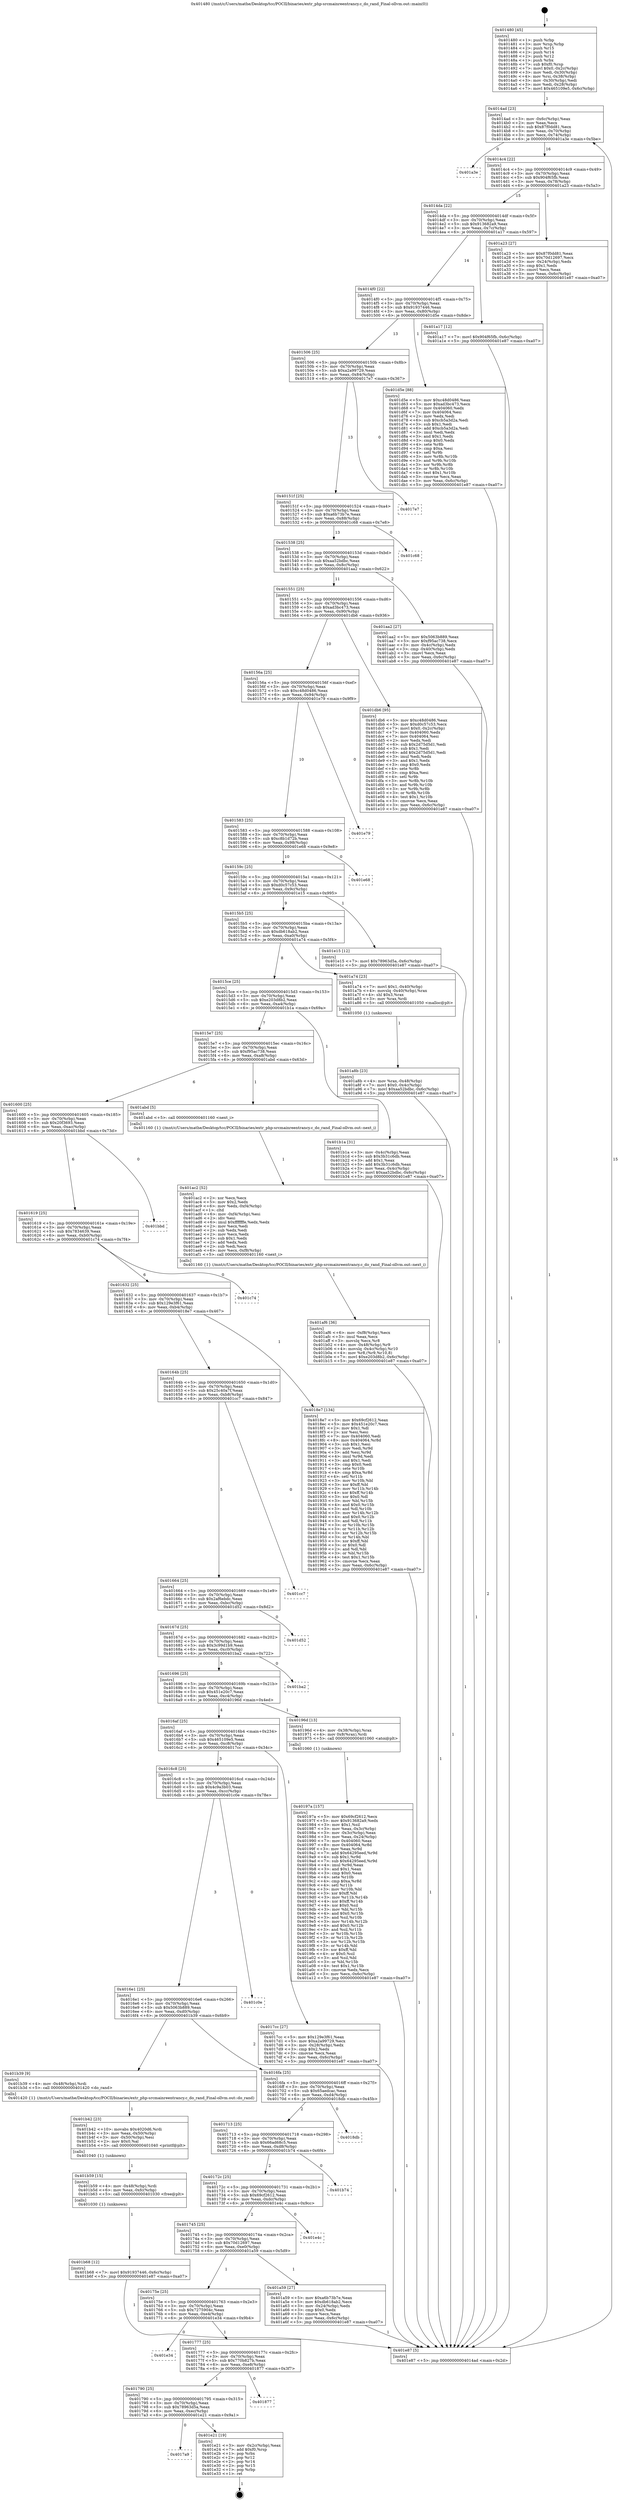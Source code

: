 digraph "0x401480" {
  label = "0x401480 (/mnt/c/Users/mathe/Desktop/tcc/POCII/binaries/extr_php-srcmainreentrancy.c_do_rand_Final-ollvm.out::main(0))"
  labelloc = "t"
  node[shape=record]

  Entry [label="",width=0.3,height=0.3,shape=circle,fillcolor=black,style=filled]
  "0x4014ad" [label="{
     0x4014ad [23]\l
     | [instrs]\l
     &nbsp;&nbsp;0x4014ad \<+3\>: mov -0x6c(%rbp),%eax\l
     &nbsp;&nbsp;0x4014b0 \<+2\>: mov %eax,%ecx\l
     &nbsp;&nbsp;0x4014b2 \<+6\>: sub $0x87f0dd81,%ecx\l
     &nbsp;&nbsp;0x4014b8 \<+3\>: mov %eax,-0x70(%rbp)\l
     &nbsp;&nbsp;0x4014bb \<+3\>: mov %ecx,-0x74(%rbp)\l
     &nbsp;&nbsp;0x4014be \<+6\>: je 0000000000401a3e \<main+0x5be\>\l
  }"]
  "0x401a3e" [label="{
     0x401a3e\l
  }", style=dashed]
  "0x4014c4" [label="{
     0x4014c4 [22]\l
     | [instrs]\l
     &nbsp;&nbsp;0x4014c4 \<+5\>: jmp 00000000004014c9 \<main+0x49\>\l
     &nbsp;&nbsp;0x4014c9 \<+3\>: mov -0x70(%rbp),%eax\l
     &nbsp;&nbsp;0x4014cc \<+5\>: sub $0x904f65fb,%eax\l
     &nbsp;&nbsp;0x4014d1 \<+3\>: mov %eax,-0x78(%rbp)\l
     &nbsp;&nbsp;0x4014d4 \<+6\>: je 0000000000401a23 \<main+0x5a3\>\l
  }"]
  Exit [label="",width=0.3,height=0.3,shape=circle,fillcolor=black,style=filled,peripheries=2]
  "0x401a23" [label="{
     0x401a23 [27]\l
     | [instrs]\l
     &nbsp;&nbsp;0x401a23 \<+5\>: mov $0x87f0dd81,%eax\l
     &nbsp;&nbsp;0x401a28 \<+5\>: mov $0x70d12697,%ecx\l
     &nbsp;&nbsp;0x401a2d \<+3\>: mov -0x24(%rbp),%edx\l
     &nbsp;&nbsp;0x401a30 \<+3\>: cmp $0x1,%edx\l
     &nbsp;&nbsp;0x401a33 \<+3\>: cmovl %ecx,%eax\l
     &nbsp;&nbsp;0x401a36 \<+3\>: mov %eax,-0x6c(%rbp)\l
     &nbsp;&nbsp;0x401a39 \<+5\>: jmp 0000000000401e87 \<main+0xa07\>\l
  }"]
  "0x4014da" [label="{
     0x4014da [22]\l
     | [instrs]\l
     &nbsp;&nbsp;0x4014da \<+5\>: jmp 00000000004014df \<main+0x5f\>\l
     &nbsp;&nbsp;0x4014df \<+3\>: mov -0x70(%rbp),%eax\l
     &nbsp;&nbsp;0x4014e2 \<+5\>: sub $0x913682a9,%eax\l
     &nbsp;&nbsp;0x4014e7 \<+3\>: mov %eax,-0x7c(%rbp)\l
     &nbsp;&nbsp;0x4014ea \<+6\>: je 0000000000401a17 \<main+0x597\>\l
  }"]
  "0x4017a9" [label="{
     0x4017a9\l
  }", style=dashed]
  "0x401a17" [label="{
     0x401a17 [12]\l
     | [instrs]\l
     &nbsp;&nbsp;0x401a17 \<+7\>: movl $0x904f65fb,-0x6c(%rbp)\l
     &nbsp;&nbsp;0x401a1e \<+5\>: jmp 0000000000401e87 \<main+0xa07\>\l
  }"]
  "0x4014f0" [label="{
     0x4014f0 [22]\l
     | [instrs]\l
     &nbsp;&nbsp;0x4014f0 \<+5\>: jmp 00000000004014f5 \<main+0x75\>\l
     &nbsp;&nbsp;0x4014f5 \<+3\>: mov -0x70(%rbp),%eax\l
     &nbsp;&nbsp;0x4014f8 \<+5\>: sub $0x91937446,%eax\l
     &nbsp;&nbsp;0x4014fd \<+3\>: mov %eax,-0x80(%rbp)\l
     &nbsp;&nbsp;0x401500 \<+6\>: je 0000000000401d5e \<main+0x8de\>\l
  }"]
  "0x401e21" [label="{
     0x401e21 [19]\l
     | [instrs]\l
     &nbsp;&nbsp;0x401e21 \<+3\>: mov -0x2c(%rbp),%eax\l
     &nbsp;&nbsp;0x401e24 \<+7\>: add $0xf0,%rsp\l
     &nbsp;&nbsp;0x401e2b \<+1\>: pop %rbx\l
     &nbsp;&nbsp;0x401e2c \<+2\>: pop %r12\l
     &nbsp;&nbsp;0x401e2e \<+2\>: pop %r14\l
     &nbsp;&nbsp;0x401e30 \<+2\>: pop %r15\l
     &nbsp;&nbsp;0x401e32 \<+1\>: pop %rbp\l
     &nbsp;&nbsp;0x401e33 \<+1\>: ret\l
  }"]
  "0x401d5e" [label="{
     0x401d5e [88]\l
     | [instrs]\l
     &nbsp;&nbsp;0x401d5e \<+5\>: mov $0xc48d0486,%eax\l
     &nbsp;&nbsp;0x401d63 \<+5\>: mov $0xad3bc473,%ecx\l
     &nbsp;&nbsp;0x401d68 \<+7\>: mov 0x404060,%edx\l
     &nbsp;&nbsp;0x401d6f \<+7\>: mov 0x404064,%esi\l
     &nbsp;&nbsp;0x401d76 \<+2\>: mov %edx,%edi\l
     &nbsp;&nbsp;0x401d78 \<+6\>: sub $0xcb5a3d2a,%edi\l
     &nbsp;&nbsp;0x401d7e \<+3\>: sub $0x1,%edi\l
     &nbsp;&nbsp;0x401d81 \<+6\>: add $0xcb5a3d2a,%edi\l
     &nbsp;&nbsp;0x401d87 \<+3\>: imul %edi,%edx\l
     &nbsp;&nbsp;0x401d8a \<+3\>: and $0x1,%edx\l
     &nbsp;&nbsp;0x401d8d \<+3\>: cmp $0x0,%edx\l
     &nbsp;&nbsp;0x401d90 \<+4\>: sete %r8b\l
     &nbsp;&nbsp;0x401d94 \<+3\>: cmp $0xa,%esi\l
     &nbsp;&nbsp;0x401d97 \<+4\>: setl %r9b\l
     &nbsp;&nbsp;0x401d9b \<+3\>: mov %r8b,%r10b\l
     &nbsp;&nbsp;0x401d9e \<+3\>: and %r9b,%r10b\l
     &nbsp;&nbsp;0x401da1 \<+3\>: xor %r9b,%r8b\l
     &nbsp;&nbsp;0x401da4 \<+3\>: or %r8b,%r10b\l
     &nbsp;&nbsp;0x401da7 \<+4\>: test $0x1,%r10b\l
     &nbsp;&nbsp;0x401dab \<+3\>: cmovne %ecx,%eax\l
     &nbsp;&nbsp;0x401dae \<+3\>: mov %eax,-0x6c(%rbp)\l
     &nbsp;&nbsp;0x401db1 \<+5\>: jmp 0000000000401e87 \<main+0xa07\>\l
  }"]
  "0x401506" [label="{
     0x401506 [25]\l
     | [instrs]\l
     &nbsp;&nbsp;0x401506 \<+5\>: jmp 000000000040150b \<main+0x8b\>\l
     &nbsp;&nbsp;0x40150b \<+3\>: mov -0x70(%rbp),%eax\l
     &nbsp;&nbsp;0x40150e \<+5\>: sub $0xa2a99729,%eax\l
     &nbsp;&nbsp;0x401513 \<+6\>: mov %eax,-0x84(%rbp)\l
     &nbsp;&nbsp;0x401519 \<+6\>: je 00000000004017e7 \<main+0x367\>\l
  }"]
  "0x401790" [label="{
     0x401790 [25]\l
     | [instrs]\l
     &nbsp;&nbsp;0x401790 \<+5\>: jmp 0000000000401795 \<main+0x315\>\l
     &nbsp;&nbsp;0x401795 \<+3\>: mov -0x70(%rbp),%eax\l
     &nbsp;&nbsp;0x401798 \<+5\>: sub $0x78963d5a,%eax\l
     &nbsp;&nbsp;0x40179d \<+6\>: mov %eax,-0xec(%rbp)\l
     &nbsp;&nbsp;0x4017a3 \<+6\>: je 0000000000401e21 \<main+0x9a1\>\l
  }"]
  "0x4017e7" [label="{
     0x4017e7\l
  }", style=dashed]
  "0x40151f" [label="{
     0x40151f [25]\l
     | [instrs]\l
     &nbsp;&nbsp;0x40151f \<+5\>: jmp 0000000000401524 \<main+0xa4\>\l
     &nbsp;&nbsp;0x401524 \<+3\>: mov -0x70(%rbp),%eax\l
     &nbsp;&nbsp;0x401527 \<+5\>: sub $0xa6b73b7e,%eax\l
     &nbsp;&nbsp;0x40152c \<+6\>: mov %eax,-0x88(%rbp)\l
     &nbsp;&nbsp;0x401532 \<+6\>: je 0000000000401c68 \<main+0x7e8\>\l
  }"]
  "0x401877" [label="{
     0x401877\l
  }", style=dashed]
  "0x401c68" [label="{
     0x401c68\l
  }", style=dashed]
  "0x401538" [label="{
     0x401538 [25]\l
     | [instrs]\l
     &nbsp;&nbsp;0x401538 \<+5\>: jmp 000000000040153d \<main+0xbd\>\l
     &nbsp;&nbsp;0x40153d \<+3\>: mov -0x70(%rbp),%eax\l
     &nbsp;&nbsp;0x401540 \<+5\>: sub $0xaa52bdbc,%eax\l
     &nbsp;&nbsp;0x401545 \<+6\>: mov %eax,-0x8c(%rbp)\l
     &nbsp;&nbsp;0x40154b \<+6\>: je 0000000000401aa2 \<main+0x622\>\l
  }"]
  "0x401777" [label="{
     0x401777 [25]\l
     | [instrs]\l
     &nbsp;&nbsp;0x401777 \<+5\>: jmp 000000000040177c \<main+0x2fc\>\l
     &nbsp;&nbsp;0x40177c \<+3\>: mov -0x70(%rbp),%eax\l
     &nbsp;&nbsp;0x40177f \<+5\>: sub $0x770b827b,%eax\l
     &nbsp;&nbsp;0x401784 \<+6\>: mov %eax,-0xe8(%rbp)\l
     &nbsp;&nbsp;0x40178a \<+6\>: je 0000000000401877 \<main+0x3f7\>\l
  }"]
  "0x401aa2" [label="{
     0x401aa2 [27]\l
     | [instrs]\l
     &nbsp;&nbsp;0x401aa2 \<+5\>: mov $0x5063b889,%eax\l
     &nbsp;&nbsp;0x401aa7 \<+5\>: mov $0xf95ac738,%ecx\l
     &nbsp;&nbsp;0x401aac \<+3\>: mov -0x4c(%rbp),%edx\l
     &nbsp;&nbsp;0x401aaf \<+3\>: cmp -0x40(%rbp),%edx\l
     &nbsp;&nbsp;0x401ab2 \<+3\>: cmovl %ecx,%eax\l
     &nbsp;&nbsp;0x401ab5 \<+3\>: mov %eax,-0x6c(%rbp)\l
     &nbsp;&nbsp;0x401ab8 \<+5\>: jmp 0000000000401e87 \<main+0xa07\>\l
  }"]
  "0x401551" [label="{
     0x401551 [25]\l
     | [instrs]\l
     &nbsp;&nbsp;0x401551 \<+5\>: jmp 0000000000401556 \<main+0xd6\>\l
     &nbsp;&nbsp;0x401556 \<+3\>: mov -0x70(%rbp),%eax\l
     &nbsp;&nbsp;0x401559 \<+5\>: sub $0xad3bc473,%eax\l
     &nbsp;&nbsp;0x40155e \<+6\>: mov %eax,-0x90(%rbp)\l
     &nbsp;&nbsp;0x401564 \<+6\>: je 0000000000401db6 \<main+0x936\>\l
  }"]
  "0x401e34" [label="{
     0x401e34\l
  }", style=dashed]
  "0x401db6" [label="{
     0x401db6 [95]\l
     | [instrs]\l
     &nbsp;&nbsp;0x401db6 \<+5\>: mov $0xc48d0486,%eax\l
     &nbsp;&nbsp;0x401dbb \<+5\>: mov $0xd0c57c53,%ecx\l
     &nbsp;&nbsp;0x401dc0 \<+7\>: movl $0x0,-0x2c(%rbp)\l
     &nbsp;&nbsp;0x401dc7 \<+7\>: mov 0x404060,%edx\l
     &nbsp;&nbsp;0x401dce \<+7\>: mov 0x404064,%esi\l
     &nbsp;&nbsp;0x401dd5 \<+2\>: mov %edx,%edi\l
     &nbsp;&nbsp;0x401dd7 \<+6\>: sub $0x2d75d5d1,%edi\l
     &nbsp;&nbsp;0x401ddd \<+3\>: sub $0x1,%edi\l
     &nbsp;&nbsp;0x401de0 \<+6\>: add $0x2d75d5d1,%edi\l
     &nbsp;&nbsp;0x401de6 \<+3\>: imul %edi,%edx\l
     &nbsp;&nbsp;0x401de9 \<+3\>: and $0x1,%edx\l
     &nbsp;&nbsp;0x401dec \<+3\>: cmp $0x0,%edx\l
     &nbsp;&nbsp;0x401def \<+4\>: sete %r8b\l
     &nbsp;&nbsp;0x401df3 \<+3\>: cmp $0xa,%esi\l
     &nbsp;&nbsp;0x401df6 \<+4\>: setl %r9b\l
     &nbsp;&nbsp;0x401dfa \<+3\>: mov %r8b,%r10b\l
     &nbsp;&nbsp;0x401dfd \<+3\>: and %r9b,%r10b\l
     &nbsp;&nbsp;0x401e00 \<+3\>: xor %r9b,%r8b\l
     &nbsp;&nbsp;0x401e03 \<+3\>: or %r8b,%r10b\l
     &nbsp;&nbsp;0x401e06 \<+4\>: test $0x1,%r10b\l
     &nbsp;&nbsp;0x401e0a \<+3\>: cmovne %ecx,%eax\l
     &nbsp;&nbsp;0x401e0d \<+3\>: mov %eax,-0x6c(%rbp)\l
     &nbsp;&nbsp;0x401e10 \<+5\>: jmp 0000000000401e87 \<main+0xa07\>\l
  }"]
  "0x40156a" [label="{
     0x40156a [25]\l
     | [instrs]\l
     &nbsp;&nbsp;0x40156a \<+5\>: jmp 000000000040156f \<main+0xef\>\l
     &nbsp;&nbsp;0x40156f \<+3\>: mov -0x70(%rbp),%eax\l
     &nbsp;&nbsp;0x401572 \<+5\>: sub $0xc48d0486,%eax\l
     &nbsp;&nbsp;0x401577 \<+6\>: mov %eax,-0x94(%rbp)\l
     &nbsp;&nbsp;0x40157d \<+6\>: je 0000000000401e79 \<main+0x9f9\>\l
  }"]
  "0x401b68" [label="{
     0x401b68 [12]\l
     | [instrs]\l
     &nbsp;&nbsp;0x401b68 \<+7\>: movl $0x91937446,-0x6c(%rbp)\l
     &nbsp;&nbsp;0x401b6f \<+5\>: jmp 0000000000401e87 \<main+0xa07\>\l
  }"]
  "0x401e79" [label="{
     0x401e79\l
  }", style=dashed]
  "0x401583" [label="{
     0x401583 [25]\l
     | [instrs]\l
     &nbsp;&nbsp;0x401583 \<+5\>: jmp 0000000000401588 \<main+0x108\>\l
     &nbsp;&nbsp;0x401588 \<+3\>: mov -0x70(%rbp),%eax\l
     &nbsp;&nbsp;0x40158b \<+5\>: sub $0xc8b1d72b,%eax\l
     &nbsp;&nbsp;0x401590 \<+6\>: mov %eax,-0x98(%rbp)\l
     &nbsp;&nbsp;0x401596 \<+6\>: je 0000000000401e68 \<main+0x9e8\>\l
  }"]
  "0x401b59" [label="{
     0x401b59 [15]\l
     | [instrs]\l
     &nbsp;&nbsp;0x401b59 \<+4\>: mov -0x48(%rbp),%rdi\l
     &nbsp;&nbsp;0x401b5d \<+6\>: mov %eax,-0xfc(%rbp)\l
     &nbsp;&nbsp;0x401b63 \<+5\>: call 0000000000401030 \<free@plt\>\l
     | [calls]\l
     &nbsp;&nbsp;0x401030 \{1\} (unknown)\l
  }"]
  "0x401e68" [label="{
     0x401e68\l
  }", style=dashed]
  "0x40159c" [label="{
     0x40159c [25]\l
     | [instrs]\l
     &nbsp;&nbsp;0x40159c \<+5\>: jmp 00000000004015a1 \<main+0x121\>\l
     &nbsp;&nbsp;0x4015a1 \<+3\>: mov -0x70(%rbp),%eax\l
     &nbsp;&nbsp;0x4015a4 \<+5\>: sub $0xd0c57c53,%eax\l
     &nbsp;&nbsp;0x4015a9 \<+6\>: mov %eax,-0x9c(%rbp)\l
     &nbsp;&nbsp;0x4015af \<+6\>: je 0000000000401e15 \<main+0x995\>\l
  }"]
  "0x401b42" [label="{
     0x401b42 [23]\l
     | [instrs]\l
     &nbsp;&nbsp;0x401b42 \<+10\>: movabs $0x4020d6,%rdi\l
     &nbsp;&nbsp;0x401b4c \<+3\>: mov %eax,-0x50(%rbp)\l
     &nbsp;&nbsp;0x401b4f \<+3\>: mov -0x50(%rbp),%esi\l
     &nbsp;&nbsp;0x401b52 \<+2\>: mov $0x0,%al\l
     &nbsp;&nbsp;0x401b54 \<+5\>: call 0000000000401040 \<printf@plt\>\l
     | [calls]\l
     &nbsp;&nbsp;0x401040 \{1\} (unknown)\l
  }"]
  "0x401e15" [label="{
     0x401e15 [12]\l
     | [instrs]\l
     &nbsp;&nbsp;0x401e15 \<+7\>: movl $0x78963d5a,-0x6c(%rbp)\l
     &nbsp;&nbsp;0x401e1c \<+5\>: jmp 0000000000401e87 \<main+0xa07\>\l
  }"]
  "0x4015b5" [label="{
     0x4015b5 [25]\l
     | [instrs]\l
     &nbsp;&nbsp;0x4015b5 \<+5\>: jmp 00000000004015ba \<main+0x13a\>\l
     &nbsp;&nbsp;0x4015ba \<+3\>: mov -0x70(%rbp),%eax\l
     &nbsp;&nbsp;0x4015bd \<+5\>: sub $0xdb618ab2,%eax\l
     &nbsp;&nbsp;0x4015c2 \<+6\>: mov %eax,-0xa0(%rbp)\l
     &nbsp;&nbsp;0x4015c8 \<+6\>: je 0000000000401a74 \<main+0x5f4\>\l
  }"]
  "0x401af6" [label="{
     0x401af6 [36]\l
     | [instrs]\l
     &nbsp;&nbsp;0x401af6 \<+6\>: mov -0xf8(%rbp),%ecx\l
     &nbsp;&nbsp;0x401afc \<+3\>: imul %eax,%ecx\l
     &nbsp;&nbsp;0x401aff \<+3\>: movslq %ecx,%r8\l
     &nbsp;&nbsp;0x401b02 \<+4\>: mov -0x48(%rbp),%r9\l
     &nbsp;&nbsp;0x401b06 \<+4\>: movslq -0x4c(%rbp),%r10\l
     &nbsp;&nbsp;0x401b0a \<+4\>: mov %r8,(%r9,%r10,8)\l
     &nbsp;&nbsp;0x401b0e \<+7\>: movl $0xe203d8b2,-0x6c(%rbp)\l
     &nbsp;&nbsp;0x401b15 \<+5\>: jmp 0000000000401e87 \<main+0xa07\>\l
  }"]
  "0x401a74" [label="{
     0x401a74 [23]\l
     | [instrs]\l
     &nbsp;&nbsp;0x401a74 \<+7\>: movl $0x1,-0x40(%rbp)\l
     &nbsp;&nbsp;0x401a7b \<+4\>: movslq -0x40(%rbp),%rax\l
     &nbsp;&nbsp;0x401a7f \<+4\>: shl $0x3,%rax\l
     &nbsp;&nbsp;0x401a83 \<+3\>: mov %rax,%rdi\l
     &nbsp;&nbsp;0x401a86 \<+5\>: call 0000000000401050 \<malloc@plt\>\l
     | [calls]\l
     &nbsp;&nbsp;0x401050 \{1\} (unknown)\l
  }"]
  "0x4015ce" [label="{
     0x4015ce [25]\l
     | [instrs]\l
     &nbsp;&nbsp;0x4015ce \<+5\>: jmp 00000000004015d3 \<main+0x153\>\l
     &nbsp;&nbsp;0x4015d3 \<+3\>: mov -0x70(%rbp),%eax\l
     &nbsp;&nbsp;0x4015d6 \<+5\>: sub $0xe203d8b2,%eax\l
     &nbsp;&nbsp;0x4015db \<+6\>: mov %eax,-0xa4(%rbp)\l
     &nbsp;&nbsp;0x4015e1 \<+6\>: je 0000000000401b1a \<main+0x69a\>\l
  }"]
  "0x401ac2" [label="{
     0x401ac2 [52]\l
     | [instrs]\l
     &nbsp;&nbsp;0x401ac2 \<+2\>: xor %ecx,%ecx\l
     &nbsp;&nbsp;0x401ac4 \<+5\>: mov $0x2,%edx\l
     &nbsp;&nbsp;0x401ac9 \<+6\>: mov %edx,-0xf4(%rbp)\l
     &nbsp;&nbsp;0x401acf \<+1\>: cltd\l
     &nbsp;&nbsp;0x401ad0 \<+6\>: mov -0xf4(%rbp),%esi\l
     &nbsp;&nbsp;0x401ad6 \<+2\>: idiv %esi\l
     &nbsp;&nbsp;0x401ad8 \<+6\>: imul $0xfffffffe,%edx,%edx\l
     &nbsp;&nbsp;0x401ade \<+2\>: mov %ecx,%edi\l
     &nbsp;&nbsp;0x401ae0 \<+2\>: sub %edx,%edi\l
     &nbsp;&nbsp;0x401ae2 \<+2\>: mov %ecx,%edx\l
     &nbsp;&nbsp;0x401ae4 \<+3\>: sub $0x1,%edx\l
     &nbsp;&nbsp;0x401ae7 \<+2\>: add %edx,%edi\l
     &nbsp;&nbsp;0x401ae9 \<+2\>: sub %edi,%ecx\l
     &nbsp;&nbsp;0x401aeb \<+6\>: mov %ecx,-0xf8(%rbp)\l
     &nbsp;&nbsp;0x401af1 \<+5\>: call 0000000000401160 \<next_i\>\l
     | [calls]\l
     &nbsp;&nbsp;0x401160 \{1\} (/mnt/c/Users/mathe/Desktop/tcc/POCII/binaries/extr_php-srcmainreentrancy.c_do_rand_Final-ollvm.out::next_i)\l
  }"]
  "0x401b1a" [label="{
     0x401b1a [31]\l
     | [instrs]\l
     &nbsp;&nbsp;0x401b1a \<+3\>: mov -0x4c(%rbp),%eax\l
     &nbsp;&nbsp;0x401b1d \<+5\>: sub $0x3b31c6db,%eax\l
     &nbsp;&nbsp;0x401b22 \<+3\>: add $0x1,%eax\l
     &nbsp;&nbsp;0x401b25 \<+5\>: add $0x3b31c6db,%eax\l
     &nbsp;&nbsp;0x401b2a \<+3\>: mov %eax,-0x4c(%rbp)\l
     &nbsp;&nbsp;0x401b2d \<+7\>: movl $0xaa52bdbc,-0x6c(%rbp)\l
     &nbsp;&nbsp;0x401b34 \<+5\>: jmp 0000000000401e87 \<main+0xa07\>\l
  }"]
  "0x4015e7" [label="{
     0x4015e7 [25]\l
     | [instrs]\l
     &nbsp;&nbsp;0x4015e7 \<+5\>: jmp 00000000004015ec \<main+0x16c\>\l
     &nbsp;&nbsp;0x4015ec \<+3\>: mov -0x70(%rbp),%eax\l
     &nbsp;&nbsp;0x4015ef \<+5\>: sub $0xf95ac738,%eax\l
     &nbsp;&nbsp;0x4015f4 \<+6\>: mov %eax,-0xa8(%rbp)\l
     &nbsp;&nbsp;0x4015fa \<+6\>: je 0000000000401abd \<main+0x63d\>\l
  }"]
  "0x401a8b" [label="{
     0x401a8b [23]\l
     | [instrs]\l
     &nbsp;&nbsp;0x401a8b \<+4\>: mov %rax,-0x48(%rbp)\l
     &nbsp;&nbsp;0x401a8f \<+7\>: movl $0x0,-0x4c(%rbp)\l
     &nbsp;&nbsp;0x401a96 \<+7\>: movl $0xaa52bdbc,-0x6c(%rbp)\l
     &nbsp;&nbsp;0x401a9d \<+5\>: jmp 0000000000401e87 \<main+0xa07\>\l
  }"]
  "0x401abd" [label="{
     0x401abd [5]\l
     | [instrs]\l
     &nbsp;&nbsp;0x401abd \<+5\>: call 0000000000401160 \<next_i\>\l
     | [calls]\l
     &nbsp;&nbsp;0x401160 \{1\} (/mnt/c/Users/mathe/Desktop/tcc/POCII/binaries/extr_php-srcmainreentrancy.c_do_rand_Final-ollvm.out::next_i)\l
  }"]
  "0x401600" [label="{
     0x401600 [25]\l
     | [instrs]\l
     &nbsp;&nbsp;0x401600 \<+5\>: jmp 0000000000401605 \<main+0x185\>\l
     &nbsp;&nbsp;0x401605 \<+3\>: mov -0x70(%rbp),%eax\l
     &nbsp;&nbsp;0x401608 \<+5\>: sub $0x20f3693,%eax\l
     &nbsp;&nbsp;0x40160d \<+6\>: mov %eax,-0xac(%rbp)\l
     &nbsp;&nbsp;0x401613 \<+6\>: je 0000000000401bbd \<main+0x73d\>\l
  }"]
  "0x40175e" [label="{
     0x40175e [25]\l
     | [instrs]\l
     &nbsp;&nbsp;0x40175e \<+5\>: jmp 0000000000401763 \<main+0x2e3\>\l
     &nbsp;&nbsp;0x401763 \<+3\>: mov -0x70(%rbp),%eax\l
     &nbsp;&nbsp;0x401766 \<+5\>: sub $0x7275904c,%eax\l
     &nbsp;&nbsp;0x40176b \<+6\>: mov %eax,-0xe4(%rbp)\l
     &nbsp;&nbsp;0x401771 \<+6\>: je 0000000000401e34 \<main+0x9b4\>\l
  }"]
  "0x401bbd" [label="{
     0x401bbd\l
  }", style=dashed]
  "0x401619" [label="{
     0x401619 [25]\l
     | [instrs]\l
     &nbsp;&nbsp;0x401619 \<+5\>: jmp 000000000040161e \<main+0x19e\>\l
     &nbsp;&nbsp;0x40161e \<+3\>: mov -0x70(%rbp),%eax\l
     &nbsp;&nbsp;0x401621 \<+5\>: sub $0x7834639,%eax\l
     &nbsp;&nbsp;0x401626 \<+6\>: mov %eax,-0xb0(%rbp)\l
     &nbsp;&nbsp;0x40162c \<+6\>: je 0000000000401c74 \<main+0x7f4\>\l
  }"]
  "0x401a59" [label="{
     0x401a59 [27]\l
     | [instrs]\l
     &nbsp;&nbsp;0x401a59 \<+5\>: mov $0xa6b73b7e,%eax\l
     &nbsp;&nbsp;0x401a5e \<+5\>: mov $0xdb618ab2,%ecx\l
     &nbsp;&nbsp;0x401a63 \<+3\>: mov -0x24(%rbp),%edx\l
     &nbsp;&nbsp;0x401a66 \<+3\>: cmp $0x0,%edx\l
     &nbsp;&nbsp;0x401a69 \<+3\>: cmove %ecx,%eax\l
     &nbsp;&nbsp;0x401a6c \<+3\>: mov %eax,-0x6c(%rbp)\l
     &nbsp;&nbsp;0x401a6f \<+5\>: jmp 0000000000401e87 \<main+0xa07\>\l
  }"]
  "0x401c74" [label="{
     0x401c74\l
  }", style=dashed]
  "0x401632" [label="{
     0x401632 [25]\l
     | [instrs]\l
     &nbsp;&nbsp;0x401632 \<+5\>: jmp 0000000000401637 \<main+0x1b7\>\l
     &nbsp;&nbsp;0x401637 \<+3\>: mov -0x70(%rbp),%eax\l
     &nbsp;&nbsp;0x40163a \<+5\>: sub $0x129e3f61,%eax\l
     &nbsp;&nbsp;0x40163f \<+6\>: mov %eax,-0xb4(%rbp)\l
     &nbsp;&nbsp;0x401645 \<+6\>: je 00000000004018e7 \<main+0x467\>\l
  }"]
  "0x401745" [label="{
     0x401745 [25]\l
     | [instrs]\l
     &nbsp;&nbsp;0x401745 \<+5\>: jmp 000000000040174a \<main+0x2ca\>\l
     &nbsp;&nbsp;0x40174a \<+3\>: mov -0x70(%rbp),%eax\l
     &nbsp;&nbsp;0x40174d \<+5\>: sub $0x70d12697,%eax\l
     &nbsp;&nbsp;0x401752 \<+6\>: mov %eax,-0xe0(%rbp)\l
     &nbsp;&nbsp;0x401758 \<+6\>: je 0000000000401a59 \<main+0x5d9\>\l
  }"]
  "0x4018e7" [label="{
     0x4018e7 [134]\l
     | [instrs]\l
     &nbsp;&nbsp;0x4018e7 \<+5\>: mov $0x69cf2612,%eax\l
     &nbsp;&nbsp;0x4018ec \<+5\>: mov $0x451e20c7,%ecx\l
     &nbsp;&nbsp;0x4018f1 \<+2\>: mov $0x1,%dl\l
     &nbsp;&nbsp;0x4018f3 \<+2\>: xor %esi,%esi\l
     &nbsp;&nbsp;0x4018f5 \<+7\>: mov 0x404060,%edi\l
     &nbsp;&nbsp;0x4018fc \<+8\>: mov 0x404064,%r8d\l
     &nbsp;&nbsp;0x401904 \<+3\>: sub $0x1,%esi\l
     &nbsp;&nbsp;0x401907 \<+3\>: mov %edi,%r9d\l
     &nbsp;&nbsp;0x40190a \<+3\>: add %esi,%r9d\l
     &nbsp;&nbsp;0x40190d \<+4\>: imul %r9d,%edi\l
     &nbsp;&nbsp;0x401911 \<+3\>: and $0x1,%edi\l
     &nbsp;&nbsp;0x401914 \<+3\>: cmp $0x0,%edi\l
     &nbsp;&nbsp;0x401917 \<+4\>: sete %r10b\l
     &nbsp;&nbsp;0x40191b \<+4\>: cmp $0xa,%r8d\l
     &nbsp;&nbsp;0x40191f \<+4\>: setl %r11b\l
     &nbsp;&nbsp;0x401923 \<+3\>: mov %r10b,%bl\l
     &nbsp;&nbsp;0x401926 \<+3\>: xor $0xff,%bl\l
     &nbsp;&nbsp;0x401929 \<+3\>: mov %r11b,%r14b\l
     &nbsp;&nbsp;0x40192c \<+4\>: xor $0xff,%r14b\l
     &nbsp;&nbsp;0x401930 \<+3\>: xor $0x0,%dl\l
     &nbsp;&nbsp;0x401933 \<+3\>: mov %bl,%r15b\l
     &nbsp;&nbsp;0x401936 \<+4\>: and $0x0,%r15b\l
     &nbsp;&nbsp;0x40193a \<+3\>: and %dl,%r10b\l
     &nbsp;&nbsp;0x40193d \<+3\>: mov %r14b,%r12b\l
     &nbsp;&nbsp;0x401940 \<+4\>: and $0x0,%r12b\l
     &nbsp;&nbsp;0x401944 \<+3\>: and %dl,%r11b\l
     &nbsp;&nbsp;0x401947 \<+3\>: or %r10b,%r15b\l
     &nbsp;&nbsp;0x40194a \<+3\>: or %r11b,%r12b\l
     &nbsp;&nbsp;0x40194d \<+3\>: xor %r12b,%r15b\l
     &nbsp;&nbsp;0x401950 \<+3\>: or %r14b,%bl\l
     &nbsp;&nbsp;0x401953 \<+3\>: xor $0xff,%bl\l
     &nbsp;&nbsp;0x401956 \<+3\>: or $0x0,%dl\l
     &nbsp;&nbsp;0x401959 \<+2\>: and %dl,%bl\l
     &nbsp;&nbsp;0x40195b \<+3\>: or %bl,%r15b\l
     &nbsp;&nbsp;0x40195e \<+4\>: test $0x1,%r15b\l
     &nbsp;&nbsp;0x401962 \<+3\>: cmovne %ecx,%eax\l
     &nbsp;&nbsp;0x401965 \<+3\>: mov %eax,-0x6c(%rbp)\l
     &nbsp;&nbsp;0x401968 \<+5\>: jmp 0000000000401e87 \<main+0xa07\>\l
  }"]
  "0x40164b" [label="{
     0x40164b [25]\l
     | [instrs]\l
     &nbsp;&nbsp;0x40164b \<+5\>: jmp 0000000000401650 \<main+0x1d0\>\l
     &nbsp;&nbsp;0x401650 \<+3\>: mov -0x70(%rbp),%eax\l
     &nbsp;&nbsp;0x401653 \<+5\>: sub $0x25c40a7f,%eax\l
     &nbsp;&nbsp;0x401658 \<+6\>: mov %eax,-0xb8(%rbp)\l
     &nbsp;&nbsp;0x40165e \<+6\>: je 0000000000401cc7 \<main+0x847\>\l
  }"]
  "0x401e4c" [label="{
     0x401e4c\l
  }", style=dashed]
  "0x401cc7" [label="{
     0x401cc7\l
  }", style=dashed]
  "0x401664" [label="{
     0x401664 [25]\l
     | [instrs]\l
     &nbsp;&nbsp;0x401664 \<+5\>: jmp 0000000000401669 \<main+0x1e9\>\l
     &nbsp;&nbsp;0x401669 \<+3\>: mov -0x70(%rbp),%eax\l
     &nbsp;&nbsp;0x40166c \<+5\>: sub $0x2af6ebdc,%eax\l
     &nbsp;&nbsp;0x401671 \<+6\>: mov %eax,-0xbc(%rbp)\l
     &nbsp;&nbsp;0x401677 \<+6\>: je 0000000000401d52 \<main+0x8d2\>\l
  }"]
  "0x40172c" [label="{
     0x40172c [25]\l
     | [instrs]\l
     &nbsp;&nbsp;0x40172c \<+5\>: jmp 0000000000401731 \<main+0x2b1\>\l
     &nbsp;&nbsp;0x401731 \<+3\>: mov -0x70(%rbp),%eax\l
     &nbsp;&nbsp;0x401734 \<+5\>: sub $0x69cf2612,%eax\l
     &nbsp;&nbsp;0x401739 \<+6\>: mov %eax,-0xdc(%rbp)\l
     &nbsp;&nbsp;0x40173f \<+6\>: je 0000000000401e4c \<main+0x9cc\>\l
  }"]
  "0x401d52" [label="{
     0x401d52\l
  }", style=dashed]
  "0x40167d" [label="{
     0x40167d [25]\l
     | [instrs]\l
     &nbsp;&nbsp;0x40167d \<+5\>: jmp 0000000000401682 \<main+0x202\>\l
     &nbsp;&nbsp;0x401682 \<+3\>: mov -0x70(%rbp),%eax\l
     &nbsp;&nbsp;0x401685 \<+5\>: sub $0x3c99d1b9,%eax\l
     &nbsp;&nbsp;0x40168a \<+6\>: mov %eax,-0xc0(%rbp)\l
     &nbsp;&nbsp;0x401690 \<+6\>: je 0000000000401ba2 \<main+0x722\>\l
  }"]
  "0x401b74" [label="{
     0x401b74\l
  }", style=dashed]
  "0x401ba2" [label="{
     0x401ba2\l
  }", style=dashed]
  "0x401696" [label="{
     0x401696 [25]\l
     | [instrs]\l
     &nbsp;&nbsp;0x401696 \<+5\>: jmp 000000000040169b \<main+0x21b\>\l
     &nbsp;&nbsp;0x40169b \<+3\>: mov -0x70(%rbp),%eax\l
     &nbsp;&nbsp;0x40169e \<+5\>: sub $0x451e20c7,%eax\l
     &nbsp;&nbsp;0x4016a3 \<+6\>: mov %eax,-0xc4(%rbp)\l
     &nbsp;&nbsp;0x4016a9 \<+6\>: je 000000000040196d \<main+0x4ed\>\l
  }"]
  "0x401713" [label="{
     0x401713 [25]\l
     | [instrs]\l
     &nbsp;&nbsp;0x401713 \<+5\>: jmp 0000000000401718 \<main+0x298\>\l
     &nbsp;&nbsp;0x401718 \<+3\>: mov -0x70(%rbp),%eax\l
     &nbsp;&nbsp;0x40171b \<+5\>: sub $0x66ad68c5,%eax\l
     &nbsp;&nbsp;0x401720 \<+6\>: mov %eax,-0xd8(%rbp)\l
     &nbsp;&nbsp;0x401726 \<+6\>: je 0000000000401b74 \<main+0x6f4\>\l
  }"]
  "0x40196d" [label="{
     0x40196d [13]\l
     | [instrs]\l
     &nbsp;&nbsp;0x40196d \<+4\>: mov -0x38(%rbp),%rax\l
     &nbsp;&nbsp;0x401971 \<+4\>: mov 0x8(%rax),%rdi\l
     &nbsp;&nbsp;0x401975 \<+5\>: call 0000000000401060 \<atoi@plt\>\l
     | [calls]\l
     &nbsp;&nbsp;0x401060 \{1\} (unknown)\l
  }"]
  "0x4016af" [label="{
     0x4016af [25]\l
     | [instrs]\l
     &nbsp;&nbsp;0x4016af \<+5\>: jmp 00000000004016b4 \<main+0x234\>\l
     &nbsp;&nbsp;0x4016b4 \<+3\>: mov -0x70(%rbp),%eax\l
     &nbsp;&nbsp;0x4016b7 \<+5\>: sub $0x465109e5,%eax\l
     &nbsp;&nbsp;0x4016bc \<+6\>: mov %eax,-0xc8(%rbp)\l
     &nbsp;&nbsp;0x4016c2 \<+6\>: je 00000000004017cc \<main+0x34c\>\l
  }"]
  "0x4018db" [label="{
     0x4018db\l
  }", style=dashed]
  "0x4017cc" [label="{
     0x4017cc [27]\l
     | [instrs]\l
     &nbsp;&nbsp;0x4017cc \<+5\>: mov $0x129e3f61,%eax\l
     &nbsp;&nbsp;0x4017d1 \<+5\>: mov $0xa2a99729,%ecx\l
     &nbsp;&nbsp;0x4017d6 \<+3\>: mov -0x28(%rbp),%edx\l
     &nbsp;&nbsp;0x4017d9 \<+3\>: cmp $0x2,%edx\l
     &nbsp;&nbsp;0x4017dc \<+3\>: cmovne %ecx,%eax\l
     &nbsp;&nbsp;0x4017df \<+3\>: mov %eax,-0x6c(%rbp)\l
     &nbsp;&nbsp;0x4017e2 \<+5\>: jmp 0000000000401e87 \<main+0xa07\>\l
  }"]
  "0x4016c8" [label="{
     0x4016c8 [25]\l
     | [instrs]\l
     &nbsp;&nbsp;0x4016c8 \<+5\>: jmp 00000000004016cd \<main+0x24d\>\l
     &nbsp;&nbsp;0x4016cd \<+3\>: mov -0x70(%rbp),%eax\l
     &nbsp;&nbsp;0x4016d0 \<+5\>: sub $0x4c9a3b03,%eax\l
     &nbsp;&nbsp;0x4016d5 \<+6\>: mov %eax,-0xcc(%rbp)\l
     &nbsp;&nbsp;0x4016db \<+6\>: je 0000000000401c0e \<main+0x78e\>\l
  }"]
  "0x401e87" [label="{
     0x401e87 [5]\l
     | [instrs]\l
     &nbsp;&nbsp;0x401e87 \<+5\>: jmp 00000000004014ad \<main+0x2d\>\l
  }"]
  "0x401480" [label="{
     0x401480 [45]\l
     | [instrs]\l
     &nbsp;&nbsp;0x401480 \<+1\>: push %rbp\l
     &nbsp;&nbsp;0x401481 \<+3\>: mov %rsp,%rbp\l
     &nbsp;&nbsp;0x401484 \<+2\>: push %r15\l
     &nbsp;&nbsp;0x401486 \<+2\>: push %r14\l
     &nbsp;&nbsp;0x401488 \<+2\>: push %r12\l
     &nbsp;&nbsp;0x40148a \<+1\>: push %rbx\l
     &nbsp;&nbsp;0x40148b \<+7\>: sub $0xf0,%rsp\l
     &nbsp;&nbsp;0x401492 \<+7\>: movl $0x0,-0x2c(%rbp)\l
     &nbsp;&nbsp;0x401499 \<+3\>: mov %edi,-0x30(%rbp)\l
     &nbsp;&nbsp;0x40149c \<+4\>: mov %rsi,-0x38(%rbp)\l
     &nbsp;&nbsp;0x4014a0 \<+3\>: mov -0x30(%rbp),%edi\l
     &nbsp;&nbsp;0x4014a3 \<+3\>: mov %edi,-0x28(%rbp)\l
     &nbsp;&nbsp;0x4014a6 \<+7\>: movl $0x465109e5,-0x6c(%rbp)\l
  }"]
  "0x40197a" [label="{
     0x40197a [157]\l
     | [instrs]\l
     &nbsp;&nbsp;0x40197a \<+5\>: mov $0x69cf2612,%ecx\l
     &nbsp;&nbsp;0x40197f \<+5\>: mov $0x913682a9,%edx\l
     &nbsp;&nbsp;0x401984 \<+3\>: mov $0x1,%sil\l
     &nbsp;&nbsp;0x401987 \<+3\>: mov %eax,-0x3c(%rbp)\l
     &nbsp;&nbsp;0x40198a \<+3\>: mov -0x3c(%rbp),%eax\l
     &nbsp;&nbsp;0x40198d \<+3\>: mov %eax,-0x24(%rbp)\l
     &nbsp;&nbsp;0x401990 \<+7\>: mov 0x404060,%eax\l
     &nbsp;&nbsp;0x401997 \<+8\>: mov 0x404064,%r8d\l
     &nbsp;&nbsp;0x40199f \<+3\>: mov %eax,%r9d\l
     &nbsp;&nbsp;0x4019a2 \<+7\>: add $0x64295eed,%r9d\l
     &nbsp;&nbsp;0x4019a9 \<+4\>: sub $0x1,%r9d\l
     &nbsp;&nbsp;0x4019ad \<+7\>: sub $0x64295eed,%r9d\l
     &nbsp;&nbsp;0x4019b4 \<+4\>: imul %r9d,%eax\l
     &nbsp;&nbsp;0x4019b8 \<+3\>: and $0x1,%eax\l
     &nbsp;&nbsp;0x4019bb \<+3\>: cmp $0x0,%eax\l
     &nbsp;&nbsp;0x4019be \<+4\>: sete %r10b\l
     &nbsp;&nbsp;0x4019c2 \<+4\>: cmp $0xa,%r8d\l
     &nbsp;&nbsp;0x4019c6 \<+4\>: setl %r11b\l
     &nbsp;&nbsp;0x4019ca \<+3\>: mov %r10b,%bl\l
     &nbsp;&nbsp;0x4019cd \<+3\>: xor $0xff,%bl\l
     &nbsp;&nbsp;0x4019d0 \<+3\>: mov %r11b,%r14b\l
     &nbsp;&nbsp;0x4019d3 \<+4\>: xor $0xff,%r14b\l
     &nbsp;&nbsp;0x4019d7 \<+4\>: xor $0x0,%sil\l
     &nbsp;&nbsp;0x4019db \<+3\>: mov %bl,%r15b\l
     &nbsp;&nbsp;0x4019de \<+4\>: and $0x0,%r15b\l
     &nbsp;&nbsp;0x4019e2 \<+3\>: and %sil,%r10b\l
     &nbsp;&nbsp;0x4019e5 \<+3\>: mov %r14b,%r12b\l
     &nbsp;&nbsp;0x4019e8 \<+4\>: and $0x0,%r12b\l
     &nbsp;&nbsp;0x4019ec \<+3\>: and %sil,%r11b\l
     &nbsp;&nbsp;0x4019ef \<+3\>: or %r10b,%r15b\l
     &nbsp;&nbsp;0x4019f2 \<+3\>: or %r11b,%r12b\l
     &nbsp;&nbsp;0x4019f5 \<+3\>: xor %r12b,%r15b\l
     &nbsp;&nbsp;0x4019f8 \<+3\>: or %r14b,%bl\l
     &nbsp;&nbsp;0x4019fb \<+3\>: xor $0xff,%bl\l
     &nbsp;&nbsp;0x4019fe \<+4\>: or $0x0,%sil\l
     &nbsp;&nbsp;0x401a02 \<+3\>: and %sil,%bl\l
     &nbsp;&nbsp;0x401a05 \<+3\>: or %bl,%r15b\l
     &nbsp;&nbsp;0x401a08 \<+4\>: test $0x1,%r15b\l
     &nbsp;&nbsp;0x401a0c \<+3\>: cmovne %edx,%ecx\l
     &nbsp;&nbsp;0x401a0f \<+3\>: mov %ecx,-0x6c(%rbp)\l
     &nbsp;&nbsp;0x401a12 \<+5\>: jmp 0000000000401e87 \<main+0xa07\>\l
  }"]
  "0x4016fa" [label="{
     0x4016fa [25]\l
     | [instrs]\l
     &nbsp;&nbsp;0x4016fa \<+5\>: jmp 00000000004016ff \<main+0x27f\>\l
     &nbsp;&nbsp;0x4016ff \<+3\>: mov -0x70(%rbp),%eax\l
     &nbsp;&nbsp;0x401702 \<+5\>: sub $0x65aedcac,%eax\l
     &nbsp;&nbsp;0x401707 \<+6\>: mov %eax,-0xd4(%rbp)\l
     &nbsp;&nbsp;0x40170d \<+6\>: je 00000000004018db \<main+0x45b\>\l
  }"]
  "0x401c0e" [label="{
     0x401c0e\l
  }", style=dashed]
  "0x4016e1" [label="{
     0x4016e1 [25]\l
     | [instrs]\l
     &nbsp;&nbsp;0x4016e1 \<+5\>: jmp 00000000004016e6 \<main+0x266\>\l
     &nbsp;&nbsp;0x4016e6 \<+3\>: mov -0x70(%rbp),%eax\l
     &nbsp;&nbsp;0x4016e9 \<+5\>: sub $0x5063b889,%eax\l
     &nbsp;&nbsp;0x4016ee \<+6\>: mov %eax,-0xd0(%rbp)\l
     &nbsp;&nbsp;0x4016f4 \<+6\>: je 0000000000401b39 \<main+0x6b9\>\l
  }"]
  "0x401b39" [label="{
     0x401b39 [9]\l
     | [instrs]\l
     &nbsp;&nbsp;0x401b39 \<+4\>: mov -0x48(%rbp),%rdi\l
     &nbsp;&nbsp;0x401b3d \<+5\>: call 0000000000401420 \<do_rand\>\l
     | [calls]\l
     &nbsp;&nbsp;0x401420 \{1\} (/mnt/c/Users/mathe/Desktop/tcc/POCII/binaries/extr_php-srcmainreentrancy.c_do_rand_Final-ollvm.out::do_rand)\l
  }"]
  Entry -> "0x401480" [label=" 1"]
  "0x4014ad" -> "0x401a3e" [label=" 0"]
  "0x4014ad" -> "0x4014c4" [label=" 16"]
  "0x401e21" -> Exit [label=" 1"]
  "0x4014c4" -> "0x401a23" [label=" 1"]
  "0x4014c4" -> "0x4014da" [label=" 15"]
  "0x401790" -> "0x4017a9" [label=" 0"]
  "0x4014da" -> "0x401a17" [label=" 1"]
  "0x4014da" -> "0x4014f0" [label=" 14"]
  "0x401790" -> "0x401e21" [label=" 1"]
  "0x4014f0" -> "0x401d5e" [label=" 1"]
  "0x4014f0" -> "0x401506" [label=" 13"]
  "0x401777" -> "0x401790" [label=" 1"]
  "0x401506" -> "0x4017e7" [label=" 0"]
  "0x401506" -> "0x40151f" [label=" 13"]
  "0x401777" -> "0x401877" [label=" 0"]
  "0x40151f" -> "0x401c68" [label=" 0"]
  "0x40151f" -> "0x401538" [label=" 13"]
  "0x40175e" -> "0x401777" [label=" 1"]
  "0x401538" -> "0x401aa2" [label=" 2"]
  "0x401538" -> "0x401551" [label=" 11"]
  "0x40175e" -> "0x401e34" [label=" 0"]
  "0x401551" -> "0x401db6" [label=" 1"]
  "0x401551" -> "0x40156a" [label=" 10"]
  "0x401e15" -> "0x401e87" [label=" 1"]
  "0x40156a" -> "0x401e79" [label=" 0"]
  "0x40156a" -> "0x401583" [label=" 10"]
  "0x401db6" -> "0x401e87" [label=" 1"]
  "0x401583" -> "0x401e68" [label=" 0"]
  "0x401583" -> "0x40159c" [label=" 10"]
  "0x401d5e" -> "0x401e87" [label=" 1"]
  "0x40159c" -> "0x401e15" [label=" 1"]
  "0x40159c" -> "0x4015b5" [label=" 9"]
  "0x401b68" -> "0x401e87" [label=" 1"]
  "0x4015b5" -> "0x401a74" [label=" 1"]
  "0x4015b5" -> "0x4015ce" [label=" 8"]
  "0x401b59" -> "0x401b68" [label=" 1"]
  "0x4015ce" -> "0x401b1a" [label=" 1"]
  "0x4015ce" -> "0x4015e7" [label=" 7"]
  "0x401b42" -> "0x401b59" [label=" 1"]
  "0x4015e7" -> "0x401abd" [label=" 1"]
  "0x4015e7" -> "0x401600" [label=" 6"]
  "0x401b39" -> "0x401b42" [label=" 1"]
  "0x401600" -> "0x401bbd" [label=" 0"]
  "0x401600" -> "0x401619" [label=" 6"]
  "0x401b1a" -> "0x401e87" [label=" 1"]
  "0x401619" -> "0x401c74" [label=" 0"]
  "0x401619" -> "0x401632" [label=" 6"]
  "0x401af6" -> "0x401e87" [label=" 1"]
  "0x401632" -> "0x4018e7" [label=" 1"]
  "0x401632" -> "0x40164b" [label=" 5"]
  "0x401abd" -> "0x401ac2" [label=" 1"]
  "0x40164b" -> "0x401cc7" [label=" 0"]
  "0x40164b" -> "0x401664" [label=" 5"]
  "0x401aa2" -> "0x401e87" [label=" 2"]
  "0x401664" -> "0x401d52" [label=" 0"]
  "0x401664" -> "0x40167d" [label=" 5"]
  "0x401a74" -> "0x401a8b" [label=" 1"]
  "0x40167d" -> "0x401ba2" [label=" 0"]
  "0x40167d" -> "0x401696" [label=" 5"]
  "0x401a59" -> "0x401e87" [label=" 1"]
  "0x401696" -> "0x40196d" [label=" 1"]
  "0x401696" -> "0x4016af" [label=" 4"]
  "0x401745" -> "0x401a59" [label=" 1"]
  "0x4016af" -> "0x4017cc" [label=" 1"]
  "0x4016af" -> "0x4016c8" [label=" 3"]
  "0x4017cc" -> "0x401e87" [label=" 1"]
  "0x401480" -> "0x4014ad" [label=" 1"]
  "0x401e87" -> "0x4014ad" [label=" 15"]
  "0x4018e7" -> "0x401e87" [label=" 1"]
  "0x40196d" -> "0x40197a" [label=" 1"]
  "0x40197a" -> "0x401e87" [label=" 1"]
  "0x401a17" -> "0x401e87" [label=" 1"]
  "0x401a23" -> "0x401e87" [label=" 1"]
  "0x401ac2" -> "0x401af6" [label=" 1"]
  "0x4016c8" -> "0x401c0e" [label=" 0"]
  "0x4016c8" -> "0x4016e1" [label=" 3"]
  "0x40172c" -> "0x401e4c" [label=" 0"]
  "0x4016e1" -> "0x401b39" [label=" 1"]
  "0x4016e1" -> "0x4016fa" [label=" 2"]
  "0x40172c" -> "0x401745" [label=" 2"]
  "0x4016fa" -> "0x4018db" [label=" 0"]
  "0x4016fa" -> "0x401713" [label=" 2"]
  "0x401745" -> "0x40175e" [label=" 1"]
  "0x401713" -> "0x401b74" [label=" 0"]
  "0x401713" -> "0x40172c" [label=" 2"]
  "0x401a8b" -> "0x401e87" [label=" 1"]
}
